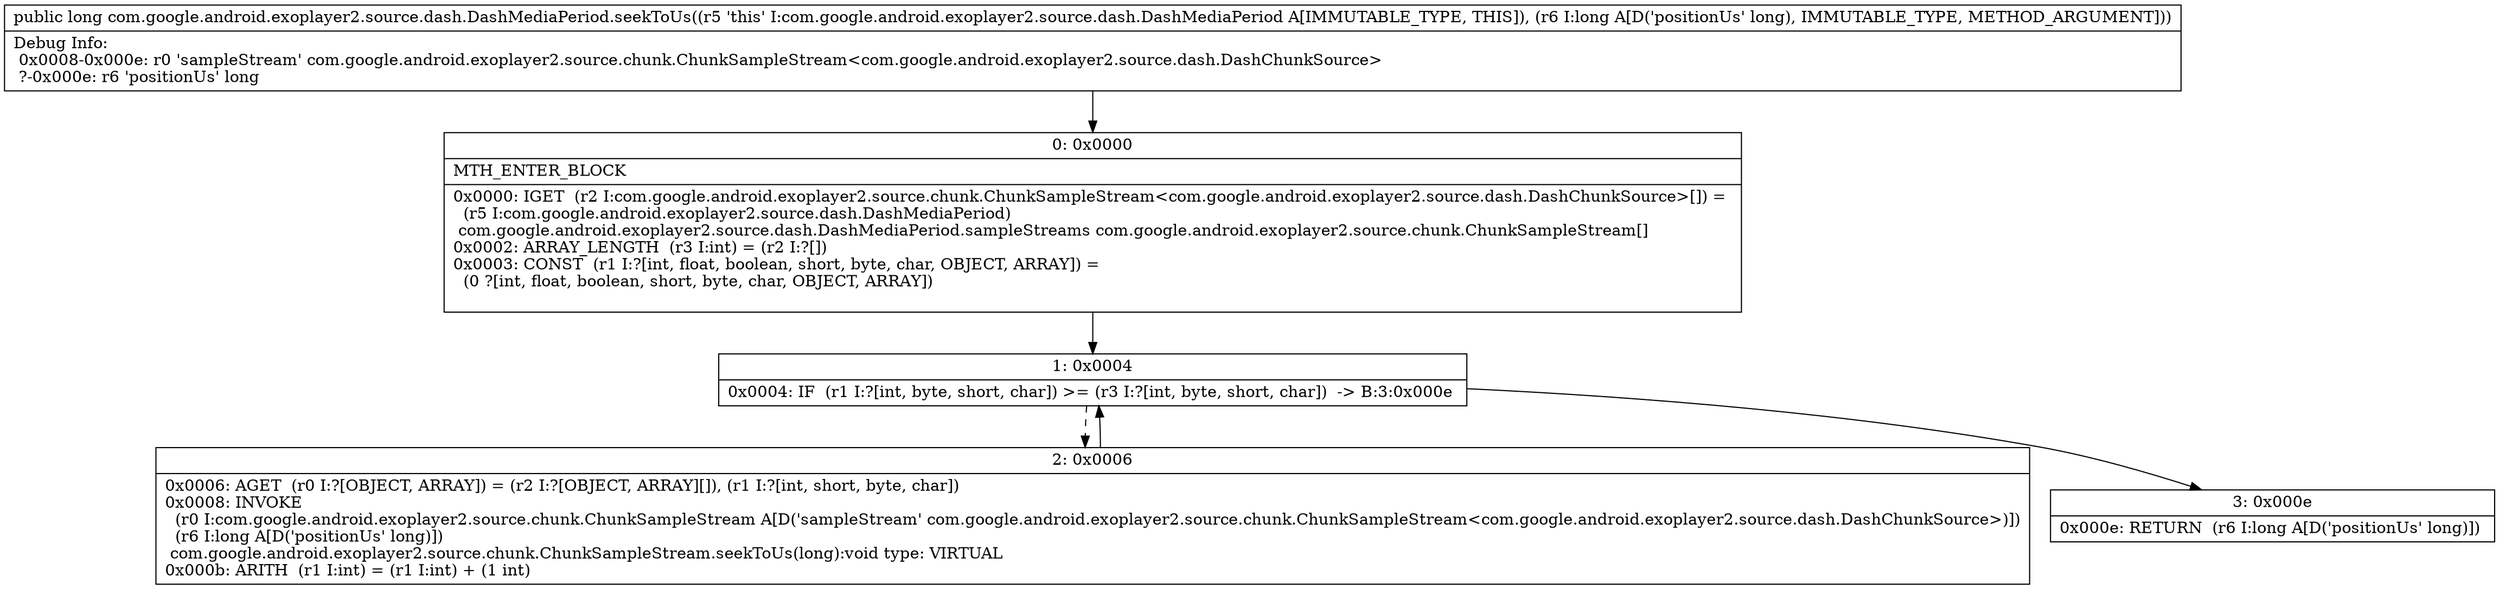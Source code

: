 digraph "CFG forcom.google.android.exoplayer2.source.dash.DashMediaPeriod.seekToUs(J)J" {
Node_0 [shape=record,label="{0\:\ 0x0000|MTH_ENTER_BLOCK\l|0x0000: IGET  (r2 I:com.google.android.exoplayer2.source.chunk.ChunkSampleStream\<com.google.android.exoplayer2.source.dash.DashChunkSource\>[]) = \l  (r5 I:com.google.android.exoplayer2.source.dash.DashMediaPeriod)\l com.google.android.exoplayer2.source.dash.DashMediaPeriod.sampleStreams com.google.android.exoplayer2.source.chunk.ChunkSampleStream[] \l0x0002: ARRAY_LENGTH  (r3 I:int) = (r2 I:?[]) \l0x0003: CONST  (r1 I:?[int, float, boolean, short, byte, char, OBJECT, ARRAY]) = \l  (0 ?[int, float, boolean, short, byte, char, OBJECT, ARRAY])\l \l}"];
Node_1 [shape=record,label="{1\:\ 0x0004|0x0004: IF  (r1 I:?[int, byte, short, char]) \>= (r3 I:?[int, byte, short, char])  \-\> B:3:0x000e \l}"];
Node_2 [shape=record,label="{2\:\ 0x0006|0x0006: AGET  (r0 I:?[OBJECT, ARRAY]) = (r2 I:?[OBJECT, ARRAY][]), (r1 I:?[int, short, byte, char]) \l0x0008: INVOKE  \l  (r0 I:com.google.android.exoplayer2.source.chunk.ChunkSampleStream A[D('sampleStream' com.google.android.exoplayer2.source.chunk.ChunkSampleStream\<com.google.android.exoplayer2.source.dash.DashChunkSource\>)])\l  (r6 I:long A[D('positionUs' long)])\l com.google.android.exoplayer2.source.chunk.ChunkSampleStream.seekToUs(long):void type: VIRTUAL \l0x000b: ARITH  (r1 I:int) = (r1 I:int) + (1 int) \l}"];
Node_3 [shape=record,label="{3\:\ 0x000e|0x000e: RETURN  (r6 I:long A[D('positionUs' long)]) \l}"];
MethodNode[shape=record,label="{public long com.google.android.exoplayer2.source.dash.DashMediaPeriod.seekToUs((r5 'this' I:com.google.android.exoplayer2.source.dash.DashMediaPeriod A[IMMUTABLE_TYPE, THIS]), (r6 I:long A[D('positionUs' long), IMMUTABLE_TYPE, METHOD_ARGUMENT]))  | Debug Info:\l  0x0008\-0x000e: r0 'sampleStream' com.google.android.exoplayer2.source.chunk.ChunkSampleStream\<com.google.android.exoplayer2.source.dash.DashChunkSource\>\l  ?\-0x000e: r6 'positionUs' long\l}"];
MethodNode -> Node_0;
Node_0 -> Node_1;
Node_1 -> Node_2[style=dashed];
Node_1 -> Node_3;
Node_2 -> Node_1;
}

